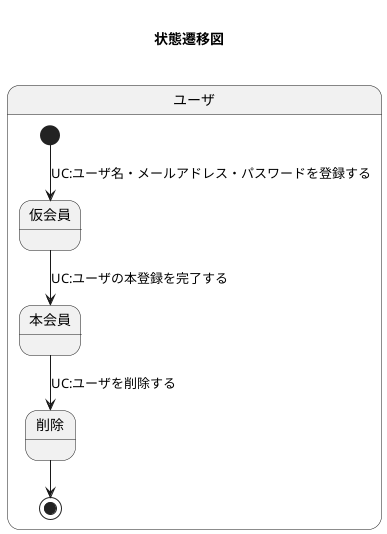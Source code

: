 @startuml
title \n 状態遷移図\n 

state ユーザ{
    [*] --> 仮会員: UC:ユーザ名・メールアドレス・パスワードを登録する
    仮会員 --> 本会員: UC:ユーザの本登録を完了する
    本会員 --> 削除: UC:ユーザを削除する
    削除 --> [*]
}

@enduml